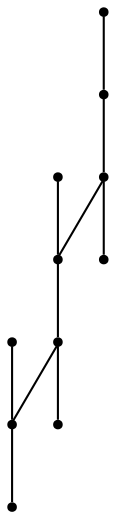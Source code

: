 graph {
  node [shape=point,comment="{\"directed\":false,\"doi\":\"10.1007/978-3-662-45803-7_41\",\"figure\":\"7 (2)\"}"]

  v0 [pos="983.3589431332872,844.163375653327"]
  v1 [pos="950.6645246302154,890.854544155117"]
  v2 [pos="819.903583771318,704.0898701479573"]
  v3 [pos="787.2133644626331,657.3989560925654"]
  v4 [pos="852.593803080003,750.7810386497472"]
  v5 [pos="885.2840860128454,797.4722071515371"]
  v6 [pos="917.9743053215303,844.1633756533271"]
  v7 [pos="917.9784408917599,750.7810386497472"]
  v8 [pos="950.6645246302154,797.4722071515371"]
  v9 [pos="852.59800227439,657.3989560925654"]
  v10 [pos="885.2840860128454,704.0898701479573"]

  v0 -- v1 [id="-1",pos="983.3589431332872,844.163375653327 950.6645246302154,890.854544155117 950.6645246302154,890.854544155117 950.6645246302154,890.854544155117"]
  v4 -- v10 [id="-2",pos="852.593803080003,750.7810386497472 885.2840860128454,704.0898701479573 885.2840860128454,704.0898701479573 885.2840860128454,704.0898701479573"]
  v9 -- v2 [id="-3",pos="852.59800227439,657.3989560925654 819.903583771318,704.0898701479573 819.903583771318,704.0898701479573 819.903583771318,704.0898701479573"]
  v6 -- v8 [id="-4",pos="917.9743053215303,844.1633756533271 950.6645246302154,797.4722071515371 950.6645246302154,797.4722071515371 950.6645246302154,797.4722071515371"]
  v7 -- v5 [id="-5",pos="917.9784408917599,750.7810386497472 885.2840860128454,797.4722071515371 885.2840860128454,797.4722071515371 885.2840860128454,797.4722071515371"]
  v1 -- v6 [id="-6",pos="950.6645246302154,890.854544155117 917.9743053215303,844.1633756533271 917.9743053215303,844.1633756533271 917.9743053215303,844.1633756533271"]
  v6 -- v5 [id="-7",pos="917.9743053215303,844.1633756533271 885.2840860128454,797.4722071515371 885.2840860128454,797.4722071515371 885.2840860128454,797.4722071515371"]
  v5 -- v4 [id="-8",pos="885.2840860128454,797.4722071515371 852.593803080003,750.7810386497472 852.593803080003,750.7810386497472 852.593803080003,750.7810386497472"]
  v4 -- v2 [id="-9",pos="852.593803080003,750.7810386497472 819.903583771318,704.0898701479573 819.903583771318,704.0898701479573 819.903583771318,704.0898701479573"]
  v2 -- v3 [id="-10",pos="819.903583771318,704.0898701479573 787.2133644626331,657.3989560925654 787.2133644626331,657.3989560925654 787.2133644626331,657.3989560925654"]
}